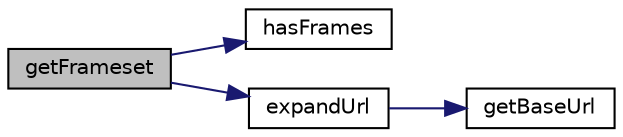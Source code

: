 digraph "getFrameset"
{
  edge [fontname="Helvetica",fontsize="10",labelfontname="Helvetica",labelfontsize="10"];
  node [fontname="Helvetica",fontsize="10",shape=record];
  rankdir="LR";
  Node1 [label="getFrameset",height=0.2,width=0.4,color="black", fillcolor="grey75", style="filled" fontcolor="black"];
  Node1 -> Node2 [color="midnightblue",fontsize="10",style="solid",fontname="Helvetica"];
  Node2 [label="hasFrames",height=0.2,width=0.4,color="black", fillcolor="white", style="filled",URL="$class_simple_page.html#a4569206f3852952d58cf437f998f660b"];
  Node1 -> Node3 [color="midnightblue",fontsize="10",style="solid",fontname="Helvetica"];
  Node3 [label="expandUrl",height=0.2,width=0.4,color="black", fillcolor="white", style="filled",URL="$class_simple_page.html#a6bc13ba777a0e89ec7bed9d1b7b97650"];
  Node3 -> Node4 [color="midnightblue",fontsize="10",style="solid",fontname="Helvetica"];
  Node4 [label="getBaseUrl",height=0.2,width=0.4,color="black", fillcolor="white", style="filled",URL="$class_simple_page.html#ae1ca0d2444e3cca6b147445348f686de"];
}

